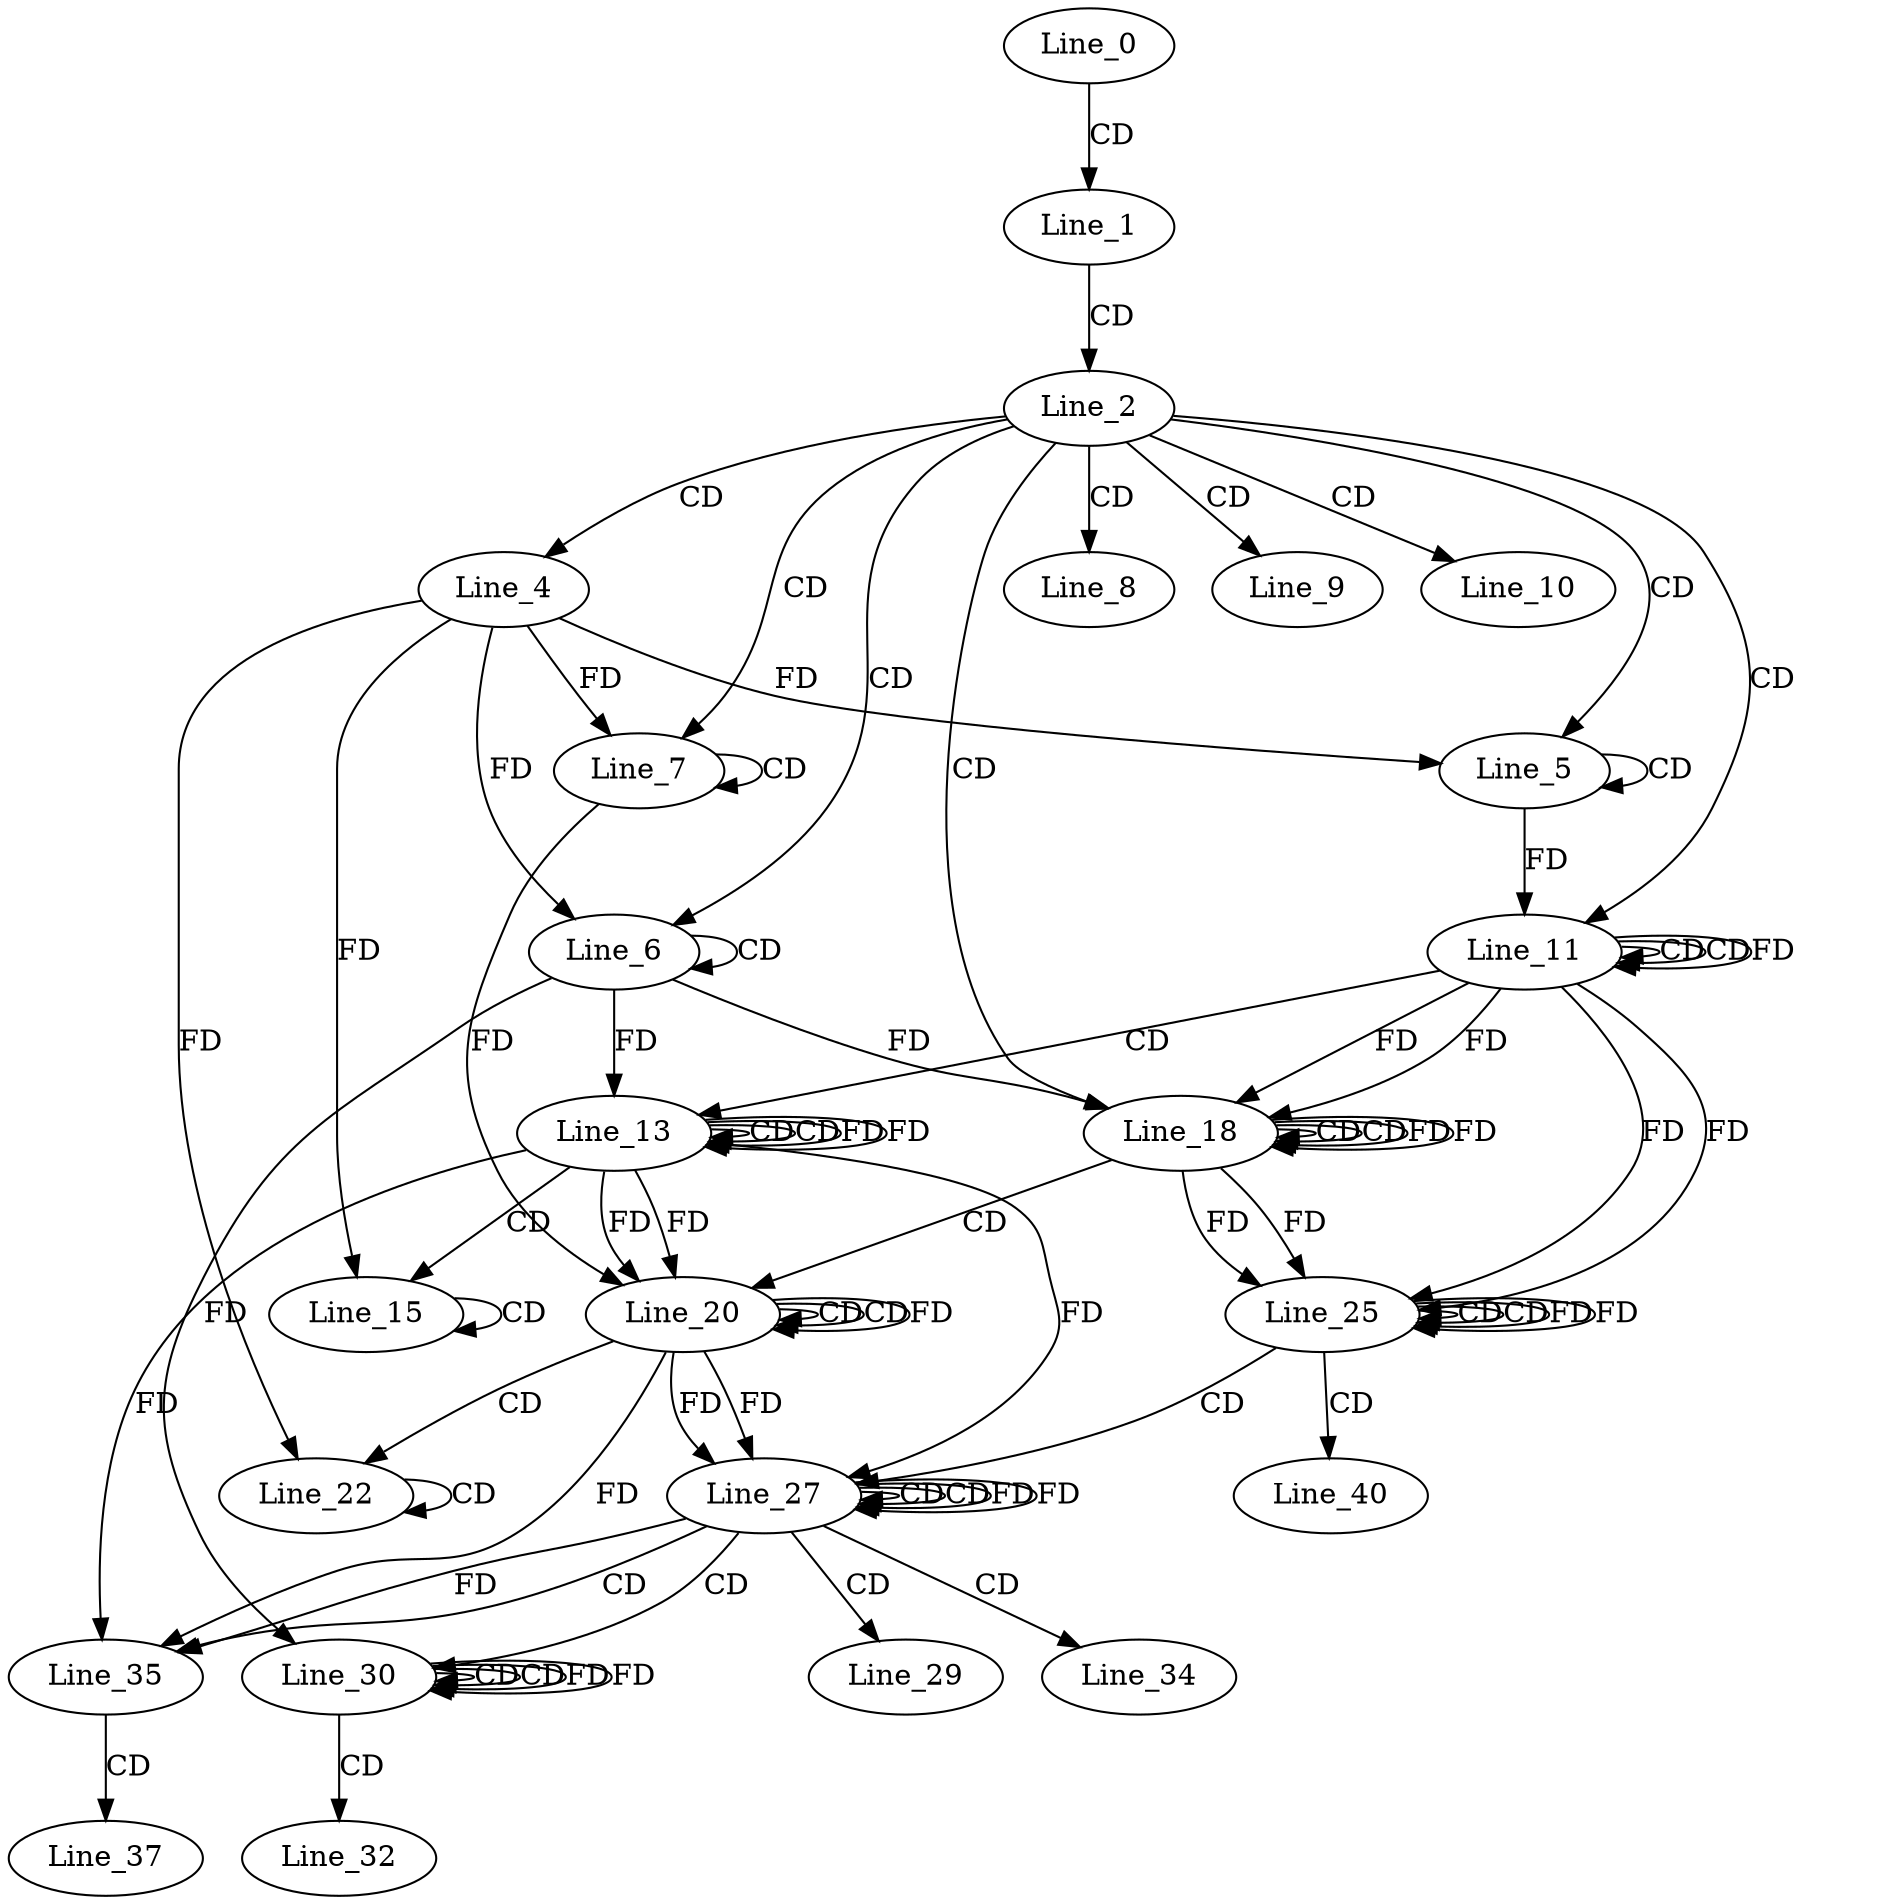 digraph G {
  Line_0;
  Line_1;
  Line_2;
  Line_4;
  Line_5;
  Line_5;
  Line_6;
  Line_6;
  Line_7;
  Line_7;
  Line_8;
  Line_9;
  Line_10;
  Line_11;
  Line_11;
  Line_11;
  Line_13;
  Line_13;
  Line_13;
  Line_15;
  Line_15;
  Line_18;
  Line_18;
  Line_18;
  Line_20;
  Line_20;
  Line_20;
  Line_22;
  Line_22;
  Line_25;
  Line_25;
  Line_25;
  Line_27;
  Line_27;
  Line_27;
  Line_29;
  Line_30;
  Line_30;
  Line_30;
  Line_32;
  Line_34;
  Line_35;
  Line_37;
  Line_40;
  Line_0 -> Line_1 [ label="CD" ];
  Line_1 -> Line_2 [ label="CD" ];
  Line_2 -> Line_4 [ label="CD" ];
  Line_2 -> Line_5 [ label="CD" ];
  Line_5 -> Line_5 [ label="CD" ];
  Line_4 -> Line_5 [ label="FD" ];
  Line_2 -> Line_6 [ label="CD" ];
  Line_6 -> Line_6 [ label="CD" ];
  Line_4 -> Line_6 [ label="FD" ];
  Line_2 -> Line_7 [ label="CD" ];
  Line_7 -> Line_7 [ label="CD" ];
  Line_4 -> Line_7 [ label="FD" ];
  Line_2 -> Line_8 [ label="CD" ];
  Line_2 -> Line_9 [ label="CD" ];
  Line_2 -> Line_10 [ label="CD" ];
  Line_2 -> Line_11 [ label="CD" ];
  Line_11 -> Line_11 [ label="CD" ];
  Line_5 -> Line_11 [ label="FD" ];
  Line_11 -> Line_11 [ label="CD" ];
  Line_11 -> Line_11 [ label="FD" ];
  Line_11 -> Line_13 [ label="CD" ];
  Line_13 -> Line_13 [ label="CD" ];
  Line_6 -> Line_13 [ label="FD" ];
  Line_13 -> Line_13 [ label="CD" ];
  Line_13 -> Line_13 [ label="FD" ];
  Line_13 -> Line_15 [ label="CD" ];
  Line_15 -> Line_15 [ label="CD" ];
  Line_4 -> Line_15 [ label="FD" ];
  Line_2 -> Line_18 [ label="CD" ];
  Line_18 -> Line_18 [ label="CD" ];
  Line_11 -> Line_18 [ label="FD" ];
  Line_6 -> Line_18 [ label="FD" ];
  Line_18 -> Line_18 [ label="CD" ];
  Line_18 -> Line_18 [ label="FD" ];
  Line_11 -> Line_18 [ label="FD" ];
  Line_18 -> Line_20 [ label="CD" ];
  Line_20 -> Line_20 [ label="CD" ];
  Line_13 -> Line_20 [ label="FD" ];
  Line_7 -> Line_20 [ label="FD" ];
  Line_20 -> Line_20 [ label="CD" ];
  Line_20 -> Line_20 [ label="FD" ];
  Line_13 -> Line_20 [ label="FD" ];
  Line_20 -> Line_22 [ label="CD" ];
  Line_22 -> Line_22 [ label="CD" ];
  Line_4 -> Line_22 [ label="FD" ];
  Line_25 -> Line_25 [ label="CD" ];
  Line_18 -> Line_25 [ label="FD" ];
  Line_11 -> Line_25 [ label="FD" ];
  Line_25 -> Line_25 [ label="CD" ];
  Line_25 -> Line_25 [ label="FD" ];
  Line_18 -> Line_25 [ label="FD" ];
  Line_11 -> Line_25 [ label="FD" ];
  Line_25 -> Line_27 [ label="CD" ];
  Line_27 -> Line_27 [ label="CD" ];
  Line_20 -> Line_27 [ label="FD" ];
  Line_27 -> Line_27 [ label="CD" ];
  Line_27 -> Line_27 [ label="FD" ];
  Line_20 -> Line_27 [ label="FD" ];
  Line_13 -> Line_27 [ label="FD" ];
  Line_27 -> Line_29 [ label="CD" ];
  Line_27 -> Line_30 [ label="CD" ];
  Line_30 -> Line_30 [ label="CD" ];
  Line_6 -> Line_30 [ label="FD" ];
  Line_30 -> Line_30 [ label="CD" ];
  Line_30 -> Line_30 [ label="FD" ];
  Line_30 -> Line_32 [ label="CD" ];
  Line_27 -> Line_34 [ label="CD" ];
  Line_27 -> Line_35 [ label="CD" ];
  Line_27 -> Line_35 [ label="FD" ];
  Line_20 -> Line_35 [ label="FD" ];
  Line_13 -> Line_35 [ label="FD" ];
  Line_35 -> Line_37 [ label="CD" ];
  Line_25 -> Line_40 [ label="CD" ];
  Line_13 -> Line_13 [ label="FD" ];
  Line_18 -> Line_18 [ label="FD" ];
  Line_25 -> Line_25 [ label="FD" ];
  Line_27 -> Line_27 [ label="FD" ];
  Line_30 -> Line_30 [ label="FD" ];
}
